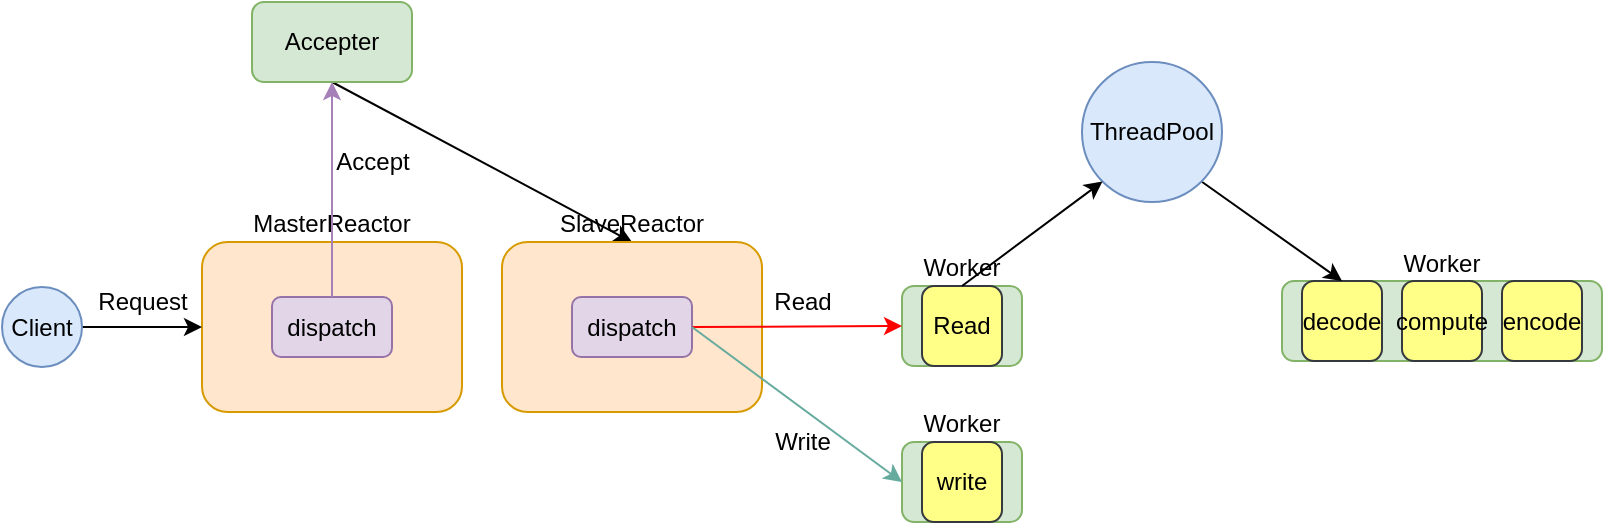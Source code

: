 <mxfile version="12.4.2" type="device" pages="1"><diagram id="oYUJ9ZhMsCfH6xuz5nrw" name="第 1 页"><mxGraphModel dx="1933" dy="822" grid="1" gridSize="10" guides="1" tooltips="1" connect="1" arrows="1" fold="1" page="1" pageScale="1" pageWidth="827" pageHeight="1169" math="0" shadow="0"><root><mxCell id="0"/><mxCell id="1" parent="0"/><mxCell id="tkp9KfS9Nonjyz-iKff6-1" value="MasterReactor" style="rounded=1;whiteSpace=wrap;html=1;fillColor=#ffe6cc;strokeColor=#d79b00;labelPosition=center;verticalLabelPosition=top;align=center;verticalAlign=bottom;" parent="1" vertex="1"><mxGeometry x="50" y="240" width="130" height="85" as="geometry"/></mxCell><mxCell id="tkp9KfS9Nonjyz-iKff6-5" style="rounded=0;orthogonalLoop=1;jettySize=auto;html=1;entryX=0;entryY=0.5;entryDx=0;entryDy=0;strokeColor=#000000;" parent="1" source="tkp9KfS9Nonjyz-iKff6-2" target="tkp9KfS9Nonjyz-iKff6-1" edge="1"><mxGeometry relative="1" as="geometry"/></mxCell><mxCell id="tkp9KfS9Nonjyz-iKff6-2" value="Client" style="ellipse;whiteSpace=wrap;html=1;aspect=fixed;fillColor=#dae8fc;strokeColor=#6c8ebf;" parent="1" vertex="1"><mxGeometry x="-50" y="262.5" width="40" height="40" as="geometry"/></mxCell><mxCell id="eGynR5cIWfnRmgNp_PRA-3" style="rounded=0;orthogonalLoop=1;jettySize=auto;html=1;entryX=0.5;entryY=0;entryDx=0;entryDy=0;exitX=0.5;exitY=1;exitDx=0;exitDy=0;" edge="1" parent="1" source="tkp9KfS9Nonjyz-iKff6-8" target="eGynR5cIWfnRmgNp_PRA-1"><mxGeometry relative="1" as="geometry"/></mxCell><mxCell id="tkp9KfS9Nonjyz-iKff6-8" value="Accepter" style="rounded=1;whiteSpace=wrap;html=1;fillColor=#d5e8d4;strokeColor=#82b366;" parent="1" vertex="1"><mxGeometry x="75" y="120" width="80" height="40" as="geometry"/></mxCell><mxCell id="tkp9KfS9Nonjyz-iKff6-10" value="Accept" style="text;html=1;align=center;verticalAlign=middle;resizable=0;points=[];;autosize=1;" parent="1" vertex="1"><mxGeometry x="110" y="190" width="50" height="20" as="geometry"/></mxCell><mxCell id="tkp9KfS9Nonjyz-iKff6-13" value="Request" style="text;html=1;align=center;verticalAlign=middle;resizable=0;points=[];;autosize=1;" parent="1" vertex="1"><mxGeometry x="-10" y="260" width="60" height="20" as="geometry"/></mxCell><mxCell id="tkp9KfS9Nonjyz-iKff6-14" value="Worker" style="rounded=1;whiteSpace=wrap;html=1;fillColor=#d5e8d4;strokeColor=#82b366;labelPosition=center;verticalLabelPosition=top;align=center;verticalAlign=bottom;" parent="1" vertex="1"><mxGeometry x="590" y="259.5" width="160" height="40" as="geometry"/></mxCell><mxCell id="0sXiRbqfLRShFqeoHsuA-2" value="decode" style="rounded=1;whiteSpace=wrap;html=1;fillColor=#ffff88;strokeColor=#36393d;" parent="1" vertex="1"><mxGeometry x="600" y="259.5" width="40" height="40" as="geometry"/></mxCell><mxCell id="0sXiRbqfLRShFqeoHsuA-3" value="compute" style="rounded=1;whiteSpace=wrap;html=1;fillColor=#ffff88;strokeColor=#36393d;" parent="1" vertex="1"><mxGeometry x="650" y="259.5" width="40" height="40" as="geometry"/></mxCell><mxCell id="0sXiRbqfLRShFqeoHsuA-4" value="encode" style="rounded=1;whiteSpace=wrap;html=1;fillColor=#ffff88;strokeColor=#36393d;" parent="1" vertex="1"><mxGeometry x="700" y="259.5" width="40" height="40" as="geometry"/></mxCell><mxCell id="dC9YlSrbee_AQfgQl_Du-1" value="dispatch" style="rounded=1;whiteSpace=wrap;html=1;fillColor=#e1d5e7;strokeColor=#9673a6;" parent="1" vertex="1"><mxGeometry x="85" y="267.5" width="60" height="30" as="geometry"/></mxCell><mxCell id="tkp9KfS9Nonjyz-iKff6-9" style="edgeStyle=none;rounded=0;orthogonalLoop=1;jettySize=auto;html=1;entryX=0.5;entryY=1;entryDx=0;entryDy=0;exitX=0.5;exitY=0;exitDx=0;exitDy=0;strokeColor=#A680B8;" parent="1" source="dC9YlSrbee_AQfgQl_Du-1" target="tkp9KfS9Nonjyz-iKff6-8" edge="1"><mxGeometry relative="1" as="geometry"><mxPoint x="220" y="220" as="sourcePoint"/></mxGeometry></mxCell><mxCell id="dC9YlSrbee_AQfgQl_Du-3" value="Read" style="text;html=1;align=center;verticalAlign=middle;resizable=0;points=[];;autosize=1;" parent="1" vertex="1"><mxGeometry x="330" y="259.5" width="40" height="20" as="geometry"/></mxCell><mxCell id="dC9YlSrbee_AQfgQl_Du-7" value="Write" style="text;html=1;align=center;verticalAlign=middle;resizable=0;points=[];;autosize=1;" parent="1" vertex="1"><mxGeometry x="330" y="330" width="40" height="20" as="geometry"/></mxCell><mxCell id="hGj_-8xOD37QXcc9aN3M-9" style="edgeStyle=none;rounded=0;orthogonalLoop=1;jettySize=auto;html=1;entryX=0.5;entryY=0;entryDx=0;entryDy=0;exitX=1;exitY=1;exitDx=0;exitDy=0;" parent="1" source="hGj_-8xOD37QXcc9aN3M-1" target="0sXiRbqfLRShFqeoHsuA-2" edge="1"><mxGeometry relative="1" as="geometry"/></mxCell><mxCell id="hGj_-8xOD37QXcc9aN3M-1" value="ThreadPool" style="ellipse;whiteSpace=wrap;html=1;aspect=fixed;fillColor=#dae8fc;strokeColor=#6c8ebf;" parent="1" vertex="1"><mxGeometry x="490" y="150" width="70" height="70" as="geometry"/></mxCell><mxCell id="hGj_-8xOD37QXcc9aN3M-4" value="" style="group" parent="1" vertex="1" connectable="0"><mxGeometry x="400" y="340" width="60" height="40" as="geometry"/></mxCell><mxCell id="dC9YlSrbee_AQfgQl_Du-5" value="Worker" style="rounded=1;whiteSpace=wrap;html=1;fillColor=#d5e8d4;strokeColor=#82b366;labelPosition=center;verticalLabelPosition=top;align=center;verticalAlign=bottom;" parent="hGj_-8xOD37QXcc9aN3M-4" vertex="1"><mxGeometry width="60" height="40" as="geometry"/></mxCell><mxCell id="0sXiRbqfLRShFqeoHsuA-5" value="write" style="rounded=1;whiteSpace=wrap;html=1;fillColor=#ffff88;strokeColor=#36393d;" parent="hGj_-8xOD37QXcc9aN3M-4" vertex="1"><mxGeometry x="10" width="40" height="40" as="geometry"/></mxCell><mxCell id="hGj_-8xOD37QXcc9aN3M-5" value="" style="group" parent="1" vertex="1" connectable="0"><mxGeometry x="400" y="262" width="60" height="40" as="geometry"/></mxCell><mxCell id="hGj_-8xOD37QXcc9aN3M-6" value="Worker" style="rounded=1;whiteSpace=wrap;html=1;fillColor=#d5e8d4;strokeColor=#82b366;labelPosition=center;verticalLabelPosition=top;align=center;verticalAlign=bottom;" parent="hGj_-8xOD37QXcc9aN3M-5" vertex="1"><mxGeometry width="60" height="40" as="geometry"/></mxCell><mxCell id="hGj_-8xOD37QXcc9aN3M-7" value="Read" style="rounded=1;whiteSpace=wrap;html=1;fillColor=#ffff88;strokeColor=#36393d;" parent="hGj_-8xOD37QXcc9aN3M-5" vertex="1"><mxGeometry x="10" width="40" height="40" as="geometry"/></mxCell><mxCell id="hGj_-8xOD37QXcc9aN3M-8" style="rounded=0;orthogonalLoop=1;jettySize=auto;html=1;entryX=0;entryY=1;entryDx=0;entryDy=0;exitX=0.5;exitY=0;exitDx=0;exitDy=0;" parent="1" source="hGj_-8xOD37QXcc9aN3M-6" target="hGj_-8xOD37QXcc9aN3M-1" edge="1"><mxGeometry relative="1" as="geometry"/></mxCell><mxCell id="eGynR5cIWfnRmgNp_PRA-1" value="SlaveReactor" style="rounded=1;whiteSpace=wrap;html=1;fillColor=#ffe6cc;strokeColor=#d79b00;labelPosition=center;verticalLabelPosition=top;align=center;verticalAlign=bottom;" vertex="1" parent="1"><mxGeometry x="200" y="240" width="130" height="85" as="geometry"/></mxCell><mxCell id="eGynR5cIWfnRmgNp_PRA-2" value="dispatch" style="rounded=1;whiteSpace=wrap;html=1;fillColor=#e1d5e7;strokeColor=#9673a6;" vertex="1" parent="1"><mxGeometry x="235" y="267.5" width="60" height="30" as="geometry"/></mxCell><mxCell id="tkp9KfS9Nonjyz-iKff6-17" style="edgeStyle=none;rounded=0;orthogonalLoop=1;jettySize=auto;html=1;entryX=0;entryY=0.5;entryDx=0;entryDy=0;strokeColor=#FF0000;exitX=1;exitY=0.5;exitDx=0;exitDy=0;" parent="1" source="eGynR5cIWfnRmgNp_PRA-2" target="hGj_-8xOD37QXcc9aN3M-6" edge="1"><mxGeometry relative="1" as="geometry"><mxPoint x="340" y="120" as="sourcePoint"/></mxGeometry></mxCell><mxCell id="dC9YlSrbee_AQfgQl_Du-6" style="rounded=0;orthogonalLoop=1;jettySize=auto;html=1;entryX=0;entryY=0.5;entryDx=0;entryDy=0;strokeColor=#67AB9F;exitX=1;exitY=0.5;exitDx=0;exitDy=0;" parent="1" source="eGynR5cIWfnRmgNp_PRA-2" target="dC9YlSrbee_AQfgQl_Du-5" edge="1"><mxGeometry relative="1" as="geometry"><mxPoint x="430" y="460" as="sourcePoint"/></mxGeometry></mxCell></root></mxGraphModel></diagram></mxfile>